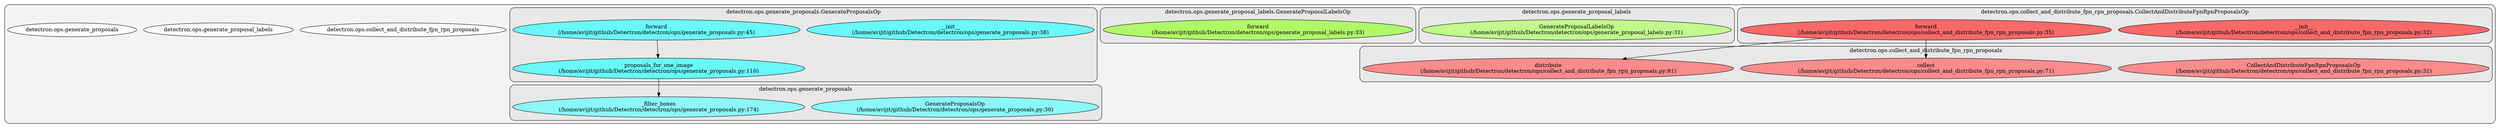digraph G {
    graph [rankdir=TB, clusterrank="local"];
    subgraph cluster_G {

        graph [style="filled,rounded",fillcolor="#80808018", label=""];
        detectron__ops__collect_and_distribute_fpn_rpn_proposals [label="detectron.ops.collect_and_distribute_fpn_rpn_proposals", style="filled", fillcolor="#ffffffb2", fontcolor="#000000", group="0"];
        detectron__ops__generate_proposal_labels [label="detectron.ops.generate_proposal_labels", style="filled", fillcolor="#ffffffb2", fontcolor="#000000", group="1"];
        detectron__ops__generate_proposals [label="detectron.ops.generate_proposals", style="filled", fillcolor="#ffffffb2", fontcolor="#000000", group="2"];
        subgraph cluster_detectron__ops__collect_and_distribute_fpn_rpn_proposals {

            graph [style="filled,rounded",fillcolor="#80808018", label="detectron.ops.collect_and_distribute_fpn_rpn_proposals"];
            detectron__ops__collect_and_distribute_fpn_rpn_proposals__CollectAndDistributeFpnRpnProposalsOp [label="CollectAndDistributeFpnRpnProposalsOp\n(/home/avijit/github/Detectron/detectron/ops/collect_and_distribute_fpn_rpn_proposals.py:31)", style="filled", fillcolor="#ff6565b2", fontcolor="#000000", group="0"];
        }
        subgraph cluster_detectron__ops__collect_and_distribute_fpn_rpn_proposals {

            graph [style="filled,rounded",fillcolor="#80808018", label="detectron.ops.collect_and_distribute_fpn_rpn_proposals"];
            detectron__ops__collect_and_distribute_fpn_rpn_proposals__collect [label="collect\n(/home/avijit/github/Detectron/detectron/ops/collect_and_distribute_fpn_rpn_proposals.py:71)", style="filled", fillcolor="#ff6565b2", fontcolor="#000000", group="0"];
        }
        subgraph cluster_detectron__ops__collect_and_distribute_fpn_rpn_proposals {

            graph [style="filled,rounded",fillcolor="#80808018", label="detectron.ops.collect_and_distribute_fpn_rpn_proposals"];
            detectron__ops__collect_and_distribute_fpn_rpn_proposals__distribute [label="distribute\n(/home/avijit/github/Detectron/detectron/ops/collect_and_distribute_fpn_rpn_proposals.py:91)", style="filled", fillcolor="#ff6565b2", fontcolor="#000000", group="0"];
        }
        subgraph cluster_detectron__ops__collect_and_distribute_fpn_rpn_proposals__CollectAndDistributeFpnRpnProposalsOp {

            graph [style="filled,rounded",fillcolor="#80808018", label="detectron.ops.collect_and_distribute_fpn_rpn_proposals.CollectAndDistributeFpnRpnProposalsOp"];
            detectron__ops__collect_and_distribute_fpn_rpn_proposals__CollectAndDistributeFpnRpnProposalsOp____init__ [label="__init__\n(/home/avijit/github/Detectron/detectron/ops/collect_and_distribute_fpn_rpn_proposals.py:32)", style="filled", fillcolor="#ff3232b2", fontcolor="#000000", group="0"];
        }
        subgraph cluster_detectron__ops__collect_and_distribute_fpn_rpn_proposals__CollectAndDistributeFpnRpnProposalsOp {

            graph [style="filled,rounded",fillcolor="#80808018", label="detectron.ops.collect_and_distribute_fpn_rpn_proposals.CollectAndDistributeFpnRpnProposalsOp"];
            detectron__ops__collect_and_distribute_fpn_rpn_proposals__CollectAndDistributeFpnRpnProposalsOp__forward [label="forward\n(/home/avijit/github/Detectron/detectron/ops/collect_and_distribute_fpn_rpn_proposals.py:35)", style="filled", fillcolor="#ff3232b2", fontcolor="#000000", group="0"];
        }
        subgraph cluster_detectron__ops__generate_proposal_labels {

            graph [style="filled,rounded",fillcolor="#80808018", label="detectron.ops.generate_proposal_labels"];
            detectron__ops__generate_proposal_labels__GenerateProposalLabelsOp [label="GenerateProposalLabelsOp\n(/home/avijit/github/Detectron/detectron/ops/generate_proposal_labels.py:31)", style="filled", fillcolor="#b2ff65b2", fontcolor="#000000", group="1"];
        }
        subgraph cluster_detectron__ops__generate_proposal_labels__GenerateProposalLabelsOp {

            graph [style="filled,rounded",fillcolor="#80808018", label="detectron.ops.generate_proposal_labels.GenerateProposalLabelsOp"];
            detectron__ops__generate_proposal_labels__GenerateProposalLabelsOp__forward [label="forward\n(/home/avijit/github/Detectron/detectron/ops/generate_proposal_labels.py:33)", style="filled", fillcolor="#99ff32b2", fontcolor="#000000", group="1"];
        }
        subgraph cluster_detectron__ops__generate_proposals {

            graph [style="filled,rounded",fillcolor="#80808018", label="detectron.ops.generate_proposals"];
            detectron__ops__generate_proposals__GenerateProposalsOp [label="GenerateProposalsOp\n(/home/avijit/github/Detectron/detectron/ops/generate_proposals.py:30)", style="filled", fillcolor="#65feffb2", fontcolor="#000000", group="2"];
        }
        subgraph cluster_detectron__ops__generate_proposals {

            graph [style="filled,rounded",fillcolor="#80808018", label="detectron.ops.generate_proposals"];
            detectron__ops__generate_proposals___filter_boxes [label="_filter_boxes\n(/home/avijit/github/Detectron/detectron/ops/generate_proposals.py:174)", style="filled", fillcolor="#65feffb2", fontcolor="#000000", group="2"];
        }
        subgraph cluster_detectron__ops__generate_proposals__GenerateProposalsOp {

            graph [style="filled,rounded",fillcolor="#80808018", label="detectron.ops.generate_proposals.GenerateProposalsOp"];
            detectron__ops__generate_proposals__GenerateProposalsOp____init__ [label="__init__\n(/home/avijit/github/Detectron/detectron/ops/generate_proposals.py:38)", style="filled", fillcolor="#32feffb2", fontcolor="#000000", group="2"];
        }
        subgraph cluster_detectron__ops__generate_proposals__GenerateProposalsOp {

            graph [style="filled,rounded",fillcolor="#80808018", label="detectron.ops.generate_proposals.GenerateProposalsOp"];
            detectron__ops__generate_proposals__GenerateProposalsOp__forward [label="forward\n(/home/avijit/github/Detectron/detectron/ops/generate_proposals.py:45)", style="filled", fillcolor="#32feffb2", fontcolor="#000000", group="2"];
        }
        subgraph cluster_detectron__ops__generate_proposals__GenerateProposalsOp {

            graph [style="filled,rounded",fillcolor="#80808018", label="detectron.ops.generate_proposals.GenerateProposalsOp"];
            detectron__ops__generate_proposals__GenerateProposalsOp__proposals_for_one_image [label="proposals_for_one_image\n(/home/avijit/github/Detectron/detectron/ops/generate_proposals.py:110)", style="filled", fillcolor="#32feffb2", fontcolor="#000000", group="2"];
        }
    }
        detectron__ops__collect_and_distribute_fpn_rpn_proposals__CollectAndDistributeFpnRpnProposalsOp__forward -> detectron__ops__collect_and_distribute_fpn_rpn_proposals__collect [style="solid", color="#000000"];
        detectron__ops__collect_and_distribute_fpn_rpn_proposals__CollectAndDistributeFpnRpnProposalsOp__forward -> detectron__ops__collect_and_distribute_fpn_rpn_proposals__distribute [style="solid", color="#000000"];
        detectron__ops__generate_proposals__GenerateProposalsOp__forward -> detectron__ops__generate_proposals__GenerateProposalsOp__proposals_for_one_image [style="solid", color="#000000"];
        detectron__ops__generate_proposals__GenerateProposalsOp__proposals_for_one_image -> detectron__ops__generate_proposals___filter_boxes [style="solid", color="#000000"];
    }
